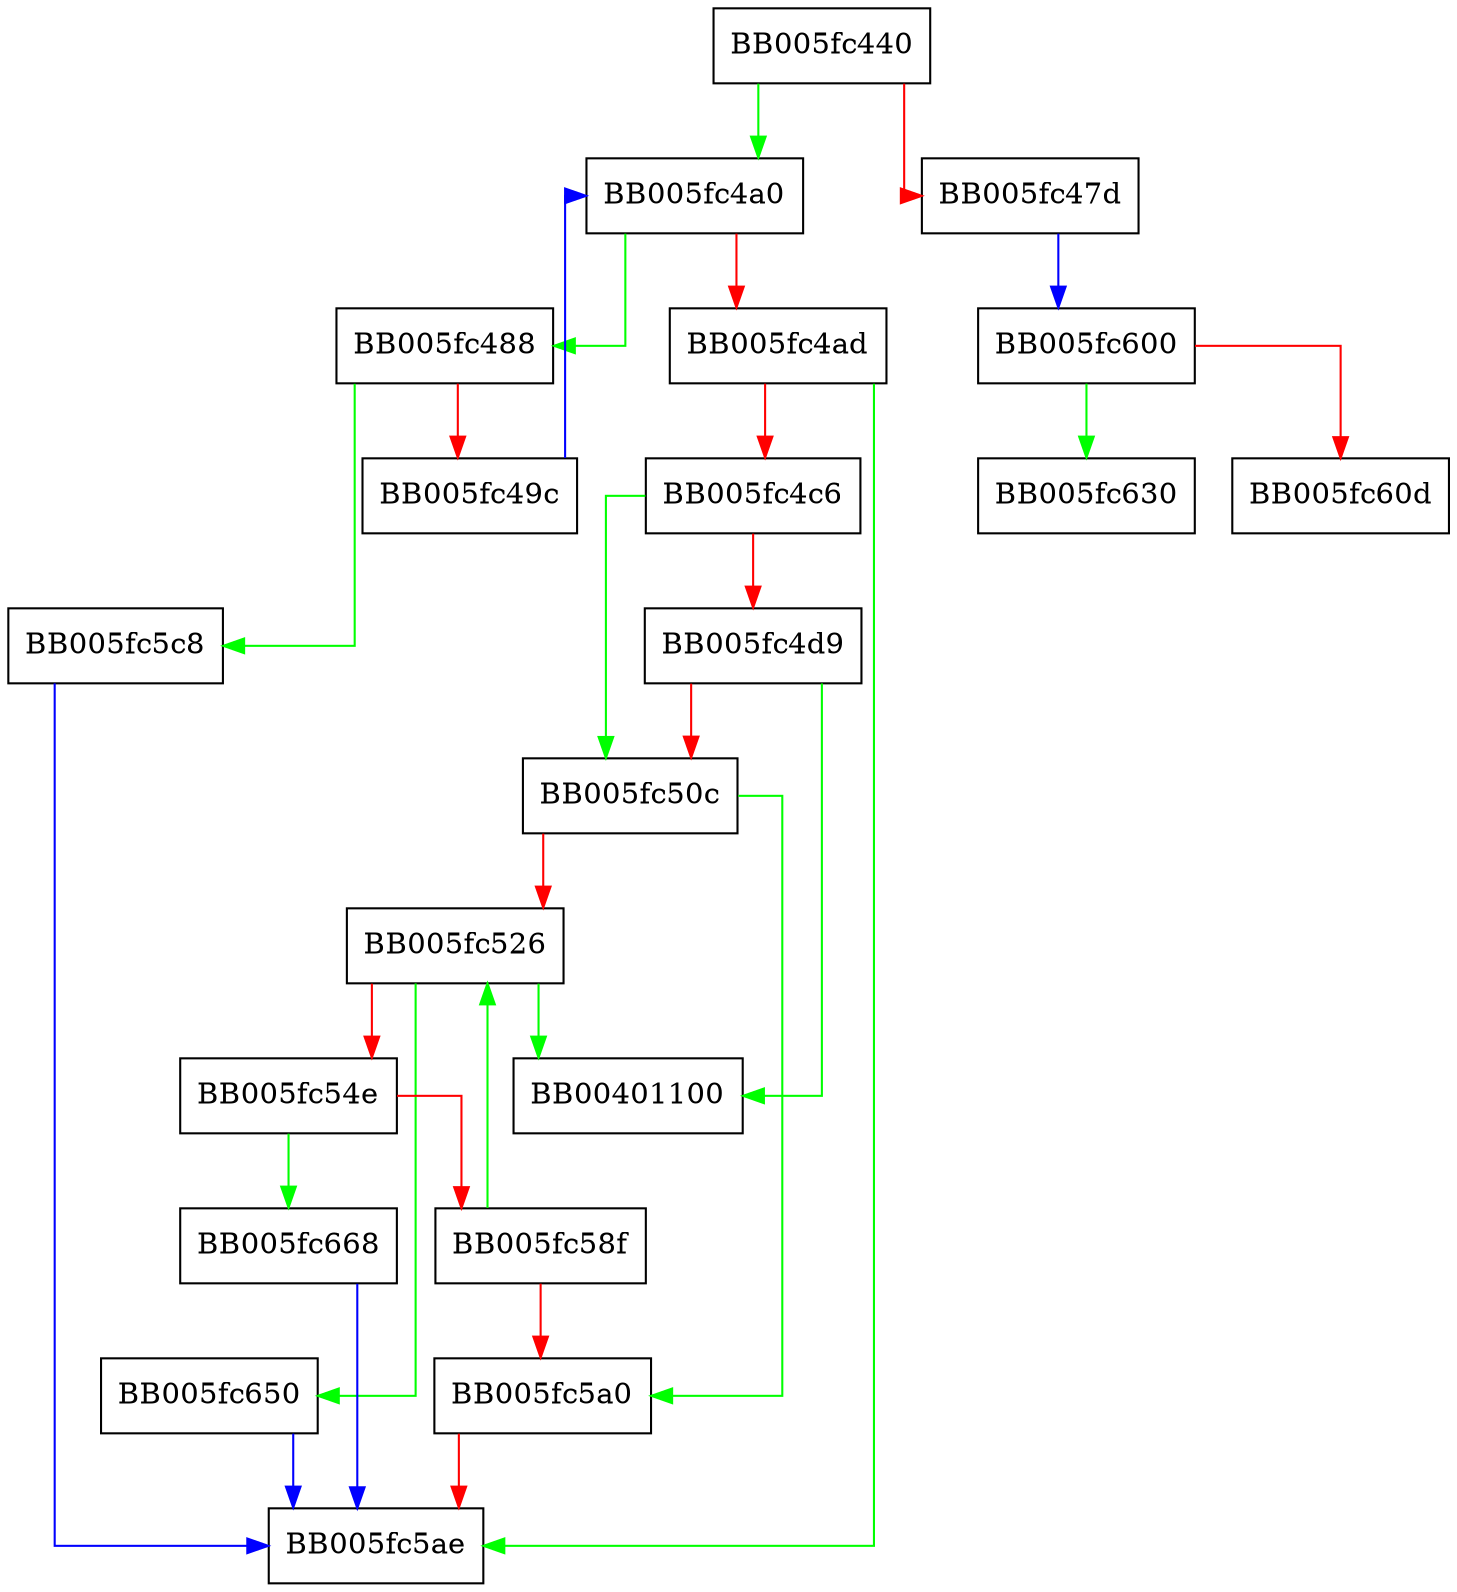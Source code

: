 digraph provider_conf_params_internal {
  node [shape="box"];
  graph [splines=ortho];
  BB005fc440 -> BB005fc4a0 [color="green"];
  BB005fc440 -> BB005fc47d [color="red"];
  BB005fc47d -> BB005fc600 [color="blue"];
  BB005fc488 -> BB005fc5c8 [color="green"];
  BB005fc488 -> BB005fc49c [color="red"];
  BB005fc49c -> BB005fc4a0 [color="blue"];
  BB005fc4a0 -> BB005fc488 [color="green"];
  BB005fc4a0 -> BB005fc4ad [color="red"];
  BB005fc4ad -> BB005fc5ae [color="green"];
  BB005fc4ad -> BB005fc4c6 [color="red"];
  BB005fc4c6 -> BB005fc50c [color="green"];
  BB005fc4c6 -> BB005fc4d9 [color="red"];
  BB005fc4d9 -> BB00401100 [color="green"];
  BB005fc4d9 -> BB005fc50c [color="red"];
  BB005fc50c -> BB005fc5a0 [color="green"];
  BB005fc50c -> BB005fc526 [color="red"];
  BB005fc526 -> BB00401100 [color="green"];
  BB005fc526 -> BB005fc650 [color="green"];
  BB005fc526 -> BB005fc54e [color="red"];
  BB005fc54e -> BB005fc668 [color="green"];
  BB005fc54e -> BB005fc58f [color="red"];
  BB005fc58f -> BB005fc526 [color="green"];
  BB005fc58f -> BB005fc5a0 [color="red"];
  BB005fc5a0 -> BB005fc5ae [color="red"];
  BB005fc5c8 -> BB005fc5ae [color="blue"];
  BB005fc600 -> BB005fc630 [color="green"];
  BB005fc600 -> BB005fc60d [color="red"];
  BB005fc650 -> BB005fc5ae [color="blue"];
  BB005fc668 -> BB005fc5ae [color="blue"];
}